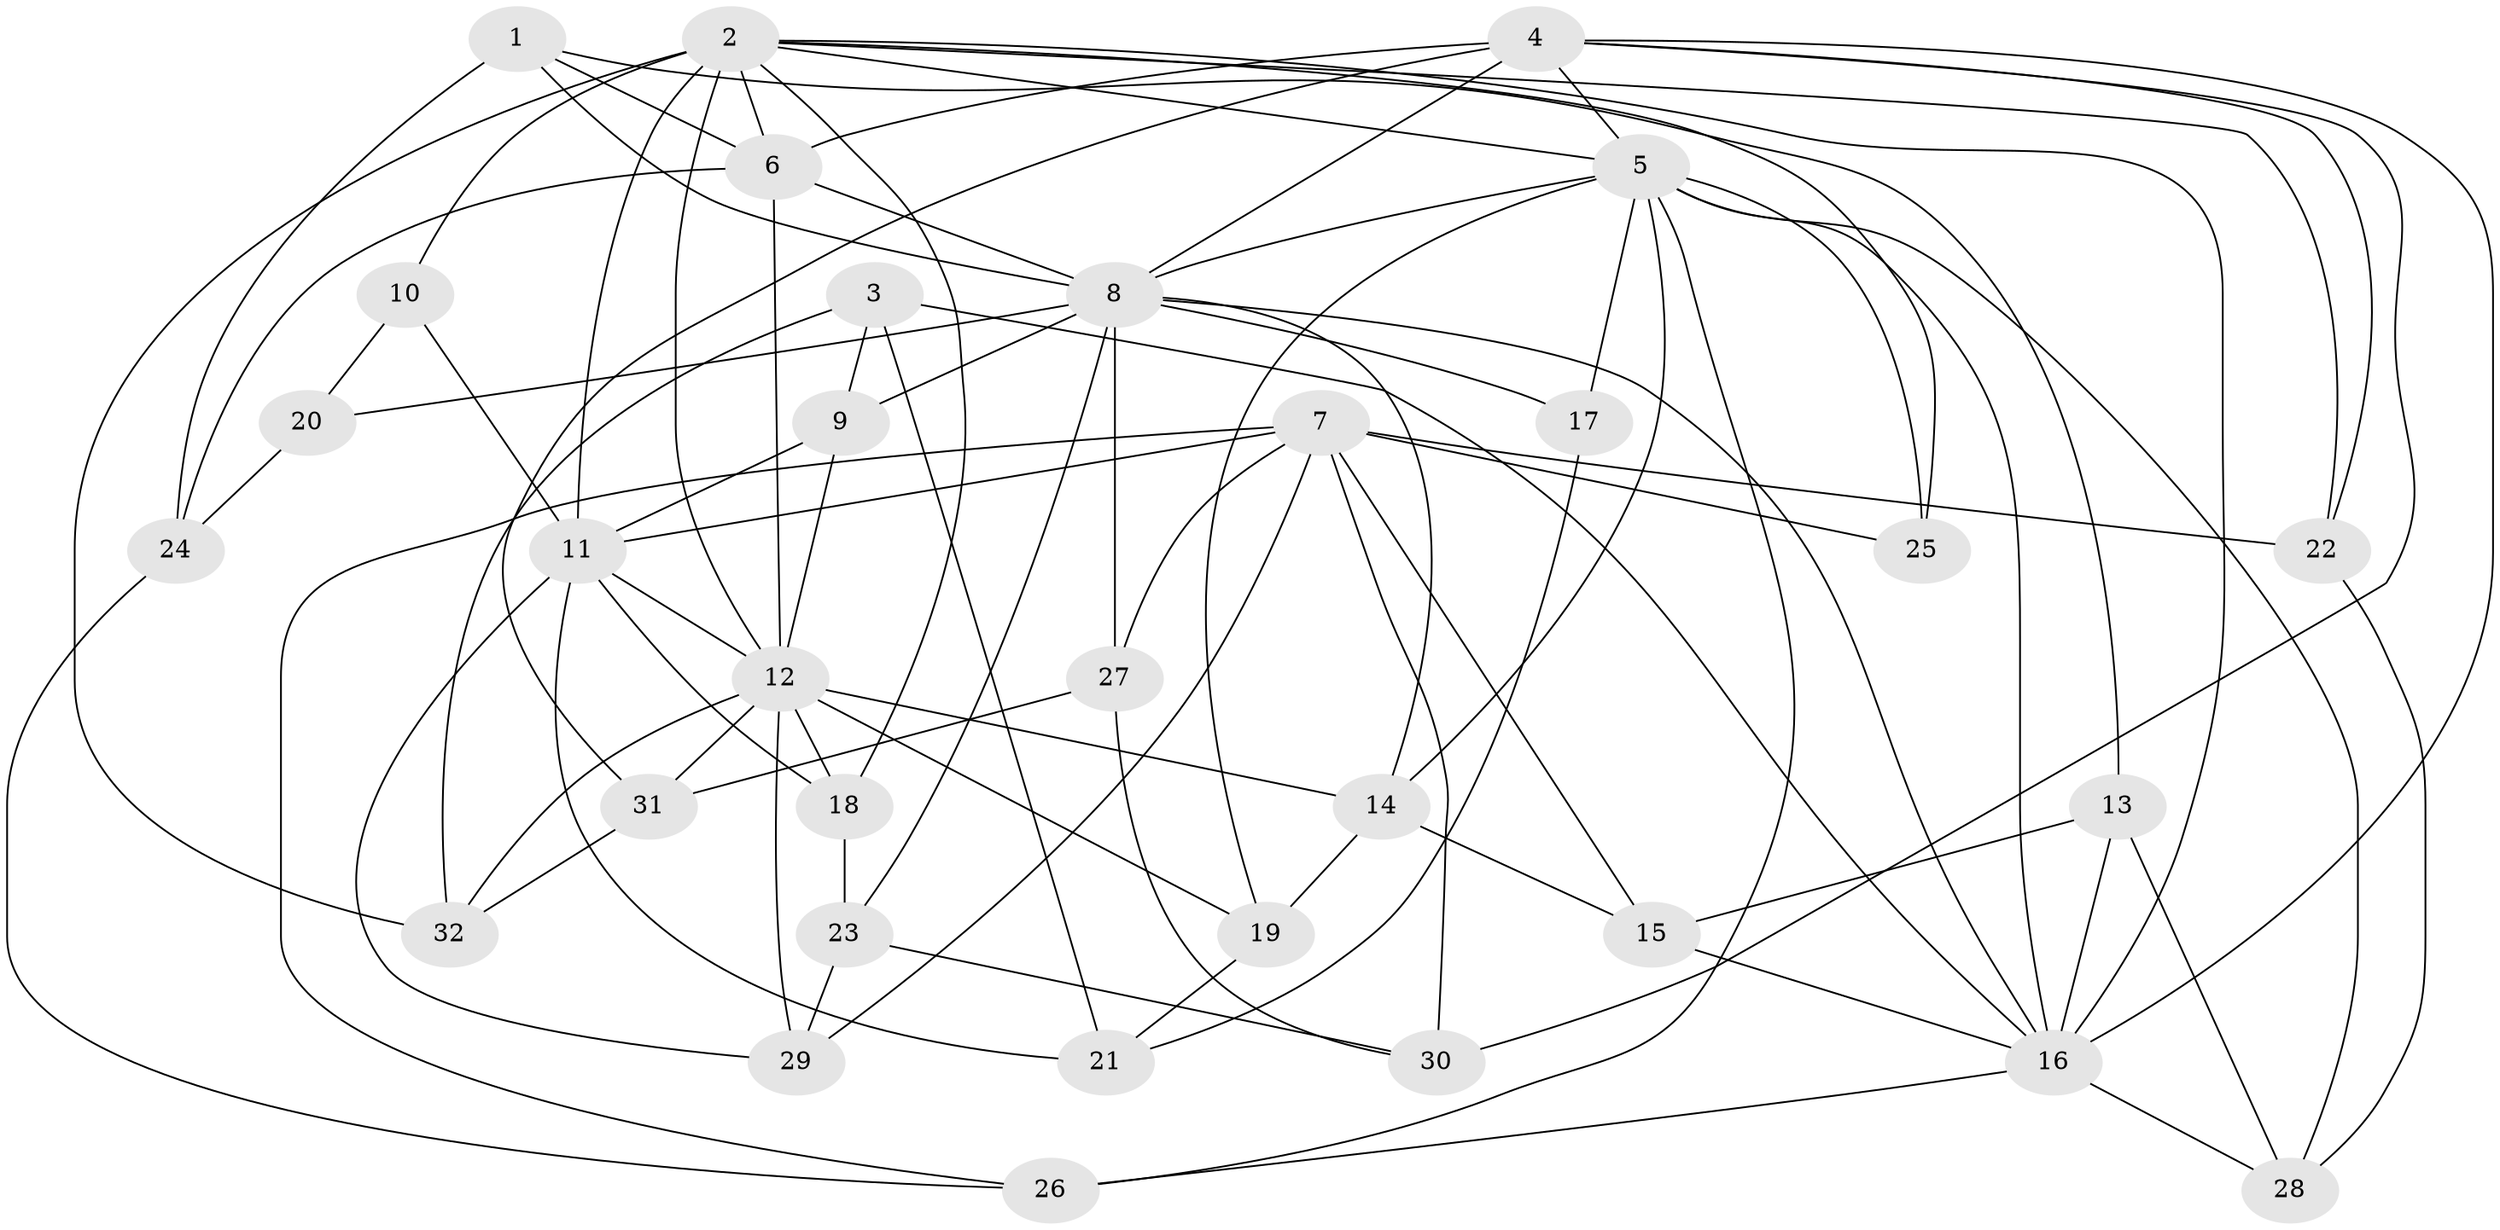 // original degree distribution, {4: 1.0}
// Generated by graph-tools (version 1.1) at 2025/37/03/09/25 02:37:57]
// undirected, 32 vertices, 84 edges
graph export_dot {
graph [start="1"]
  node [color=gray90,style=filled];
  1;
  2;
  3;
  4;
  5;
  6;
  7;
  8;
  9;
  10;
  11;
  12;
  13;
  14;
  15;
  16;
  17;
  18;
  19;
  20;
  21;
  22;
  23;
  24;
  25;
  26;
  27;
  28;
  29;
  30;
  31;
  32;
  1 -- 6 [weight=1.0];
  1 -- 8 [weight=1.0];
  1 -- 13 [weight=1.0];
  1 -- 24 [weight=1.0];
  2 -- 5 [weight=1.0];
  2 -- 6 [weight=1.0];
  2 -- 10 [weight=2.0];
  2 -- 11 [weight=1.0];
  2 -- 12 [weight=2.0];
  2 -- 16 [weight=1.0];
  2 -- 18 [weight=1.0];
  2 -- 22 [weight=1.0];
  2 -- 25 [weight=1.0];
  2 -- 32 [weight=1.0];
  3 -- 9 [weight=1.0];
  3 -- 16 [weight=1.0];
  3 -- 21 [weight=1.0];
  3 -- 32 [weight=1.0];
  4 -- 5 [weight=1.0];
  4 -- 6 [weight=3.0];
  4 -- 8 [weight=1.0];
  4 -- 16 [weight=2.0];
  4 -- 22 [weight=1.0];
  4 -- 30 [weight=1.0];
  4 -- 31 [weight=1.0];
  5 -- 8 [weight=1.0];
  5 -- 14 [weight=2.0];
  5 -- 16 [weight=1.0];
  5 -- 17 [weight=2.0];
  5 -- 19 [weight=1.0];
  5 -- 25 [weight=1.0];
  5 -- 26 [weight=1.0];
  5 -- 28 [weight=1.0];
  6 -- 8 [weight=1.0];
  6 -- 12 [weight=1.0];
  6 -- 24 [weight=1.0];
  7 -- 11 [weight=2.0];
  7 -- 15 [weight=1.0];
  7 -- 22 [weight=1.0];
  7 -- 25 [weight=2.0];
  7 -- 26 [weight=1.0];
  7 -- 27 [weight=1.0];
  7 -- 29 [weight=1.0];
  7 -- 30 [weight=1.0];
  8 -- 9 [weight=1.0];
  8 -- 14 [weight=1.0];
  8 -- 16 [weight=1.0];
  8 -- 17 [weight=1.0];
  8 -- 20 [weight=2.0];
  8 -- 23 [weight=1.0];
  8 -- 27 [weight=1.0];
  9 -- 11 [weight=1.0];
  9 -- 12 [weight=1.0];
  10 -- 11 [weight=1.0];
  10 -- 20 [weight=1.0];
  11 -- 12 [weight=2.0];
  11 -- 18 [weight=1.0];
  11 -- 21 [weight=1.0];
  11 -- 29 [weight=1.0];
  12 -- 14 [weight=1.0];
  12 -- 18 [weight=1.0];
  12 -- 19 [weight=1.0];
  12 -- 29 [weight=1.0];
  12 -- 31 [weight=1.0];
  12 -- 32 [weight=1.0];
  13 -- 15 [weight=1.0];
  13 -- 16 [weight=1.0];
  13 -- 28 [weight=1.0];
  14 -- 15 [weight=1.0];
  14 -- 19 [weight=1.0];
  15 -- 16 [weight=1.0];
  16 -- 26 [weight=1.0];
  16 -- 28 [weight=1.0];
  17 -- 21 [weight=1.0];
  18 -- 23 [weight=1.0];
  19 -- 21 [weight=1.0];
  20 -- 24 [weight=1.0];
  22 -- 28 [weight=1.0];
  23 -- 29 [weight=1.0];
  23 -- 30 [weight=1.0];
  24 -- 26 [weight=1.0];
  27 -- 30 [weight=1.0];
  27 -- 31 [weight=1.0];
  31 -- 32 [weight=1.0];
}
